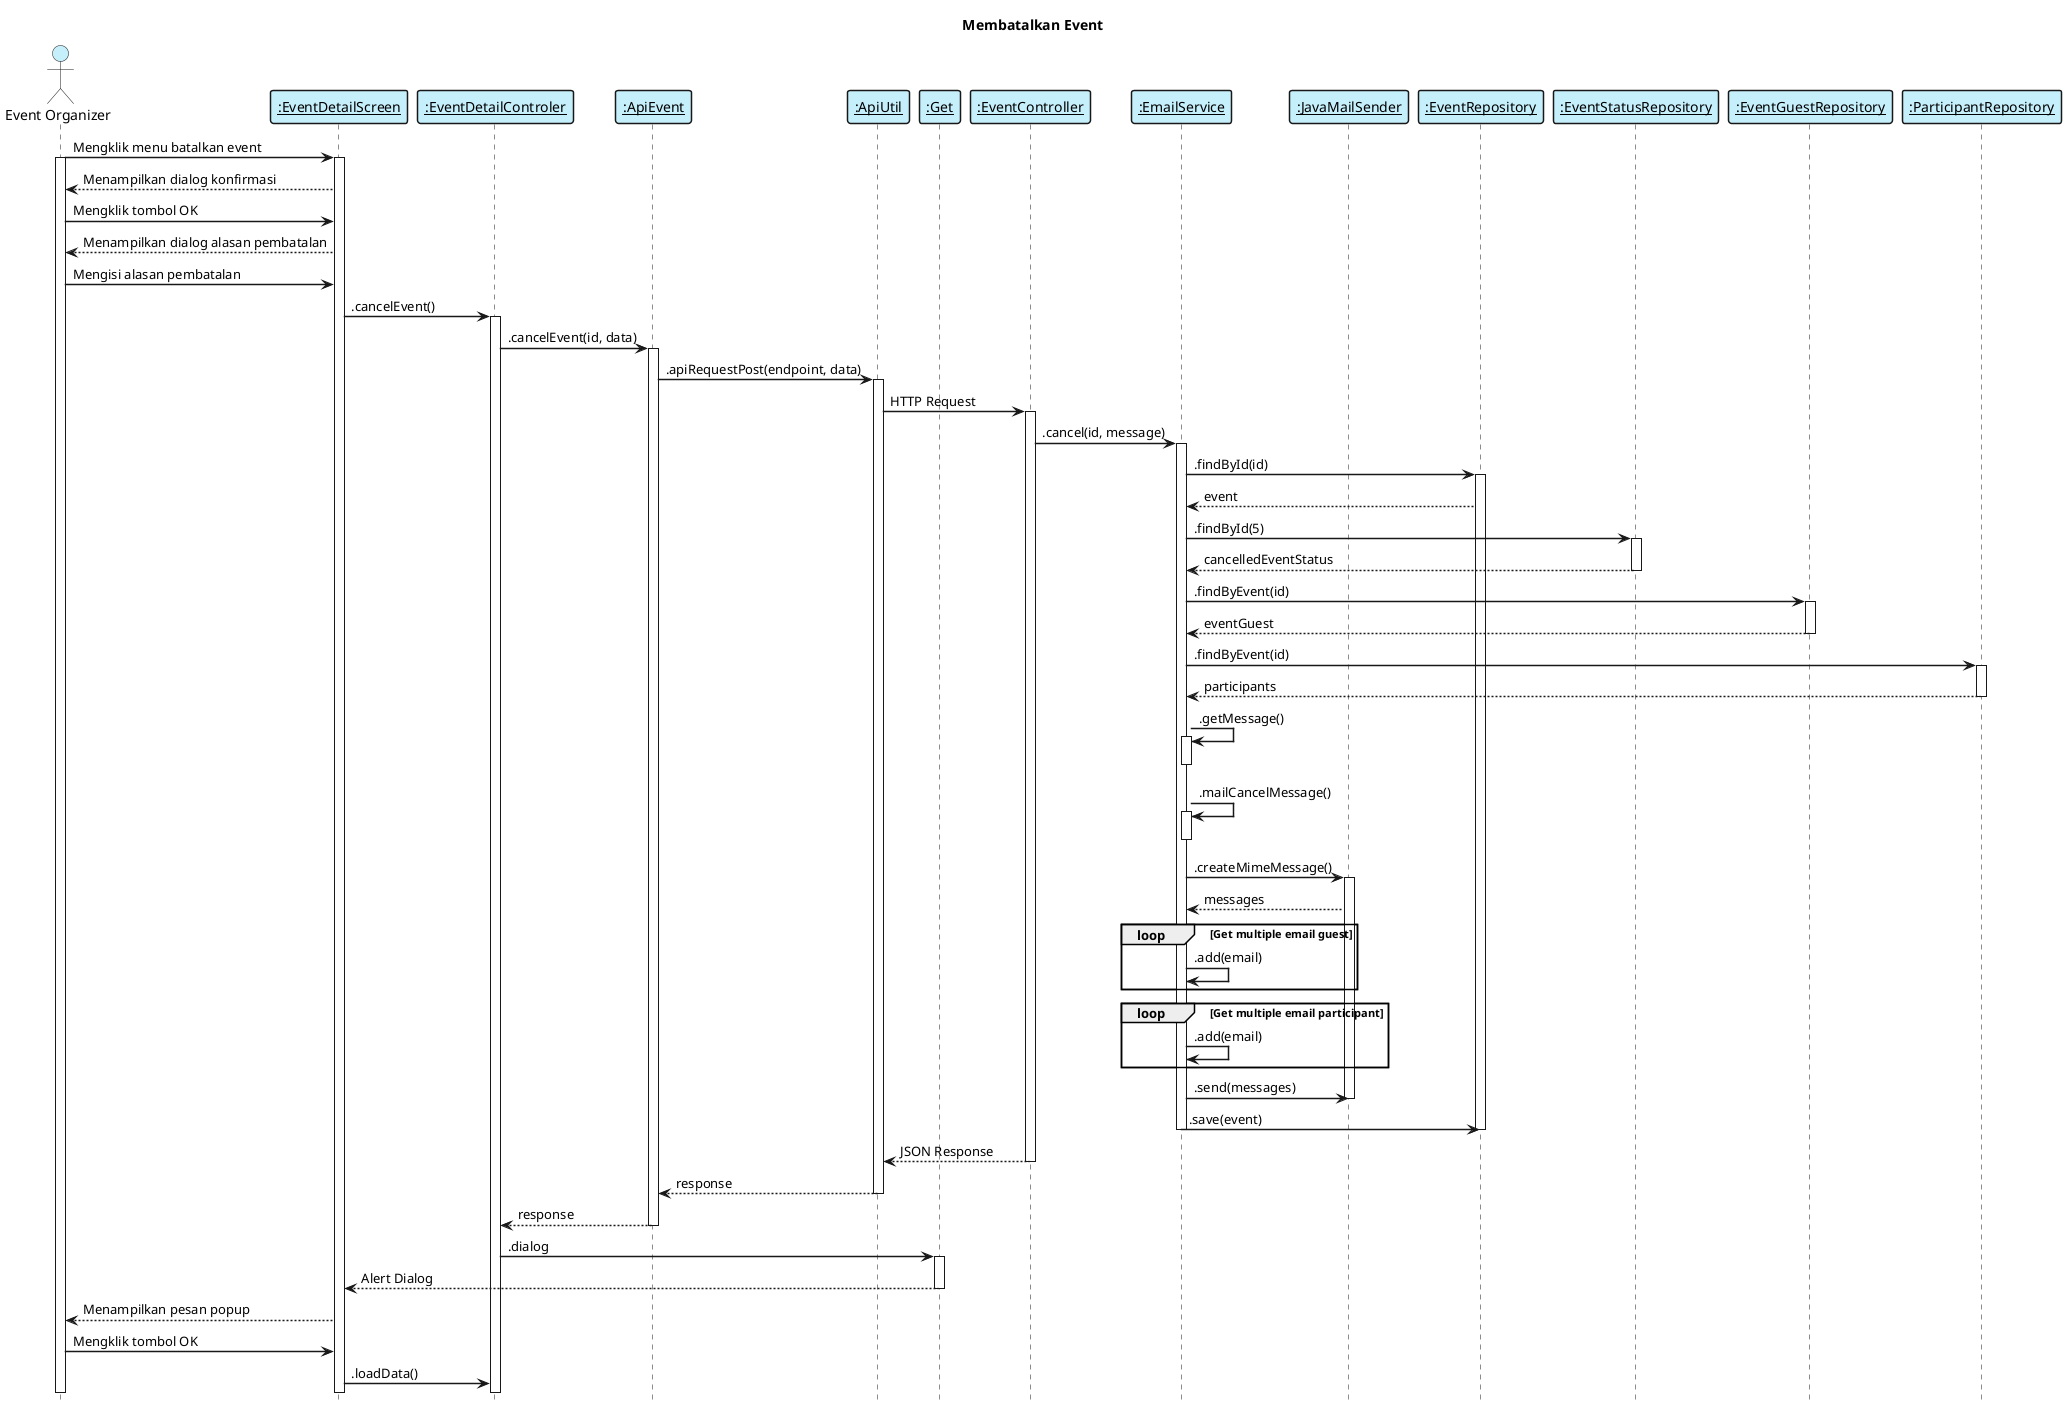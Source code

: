 @startuml membatalkan event

    title "Membatalkan Event"
    hide footbox
    skinparam shadowing false
    skinparam sequence {    
        ArrowThickness 1.5
        ActorFontName Century Gothic
        ActorBackgroundColor  #C6EFFC
        ArrowFontName Century Gothic
        ParticipantBorderThickness 1.5
        ParticipantBackgroundColor #C6EFFC
    }

    actor "Event Organizer" as eo
    participant "__:EventDetailScreen__" as view
    participant "__:EventDetailControler__" as controller
    participant "__:ApiEvent__" as apiEvent
    participant "__:ApiUtil__" as apiUtil
    participant "__:Get__" as get
    participant "__:EventController__" as controllerEvent
    participant "__:EmailService__" as serviceEmail
    participant "__:JavaMailSender__" as mail
    participant "__:EventRepository__" as repositoryEvent
    participant "__:EventStatusRepository__" as repositoryEventStatus
    participant "__:EventGuestRepository__" as repositoryEventGuest
    participant "__:ParticipantRepository__" as repositoryParticipant

    eo -> view: Mengklik menu batalkan event
    activate eo
    activate view

    view --> eo: Menampilkan dialog konfirmasi
    eo -> view: Mengklik tombol OK
    view --> eo: Menampilkan dialog alasan pembatalan
    eo -> view: Mengisi alasan pembatalan

    view -> controller: .cancelEvent()
    activate controller

    controller -> apiEvent: .cancelEvent(id, data)
    activate apiEvent

    apiEvent -> apiUtil: .apiRequestPost(endpoint, data)
    activate apiUtil

    apiUtil -> controllerEvent: HTTP Request
    activate controllerEvent

    controllerEvent -> serviceEmail: .cancel(id, message)
    activate serviceEmail

    serviceEmail -> repositoryEvent: .findById(id)
    activate repositoryEvent
    repositoryEvent --> serviceEmail: event

    serviceEmail -> repositoryEventStatus: .findById(5)
    activate repositoryEventStatus
    repositoryEventStatus --> serviceEmail: cancelledEventStatus
    deactivate 
    
    serviceEmail -> repositoryEventGuest: .findByEvent(id)
    activate repositoryEventGuest
    repositoryEventGuest --> serviceEmail: eventGuest
    deactivate 

    serviceEmail -> repositoryParticipant: .findByEvent(id)
    activate repositoryParticipant
    repositoryParticipant --> serviceEmail: participants
    deactivate 

    serviceEmail -> serviceEmail: .getMessage()
    activate serviceEmail
    deactivate

    serviceEmail -> serviceEmail: .mailCancelMessage()
    activate serviceEmail
    deactivate

    serviceEmail -> mail: .createMimeMessage()
    activate mail
    mail --> serviceEmail: messages
    
    loop Get multiple email guest
        serviceEmail -> serviceEmail: .add(email)
    end

    loop Get multiple email participant
        serviceEmail -> serviceEmail: .add(email)
    end

    serviceEmail -> mail: .send(messages)
    deactivate mail

    serviceEmail -> repositoryEvent: .save(event)
    deactivate repositoryEvent
    deactivate serviceEmail

    controllerEvent --> apiUtil: JSON Response
    deactivate

    apiUtil --> apiEvent: response
    deactivate

    apiEvent --> controller: response
    deactivate

    controller -> get: .dialog
    activate get

    get --> view: Alert Dialog
    deactivate get
    view --> eo: Menampilkan pesan popup
    eo -> view: Mengklik tombol OK 
    view -> controller: .loadData()
@enduml

